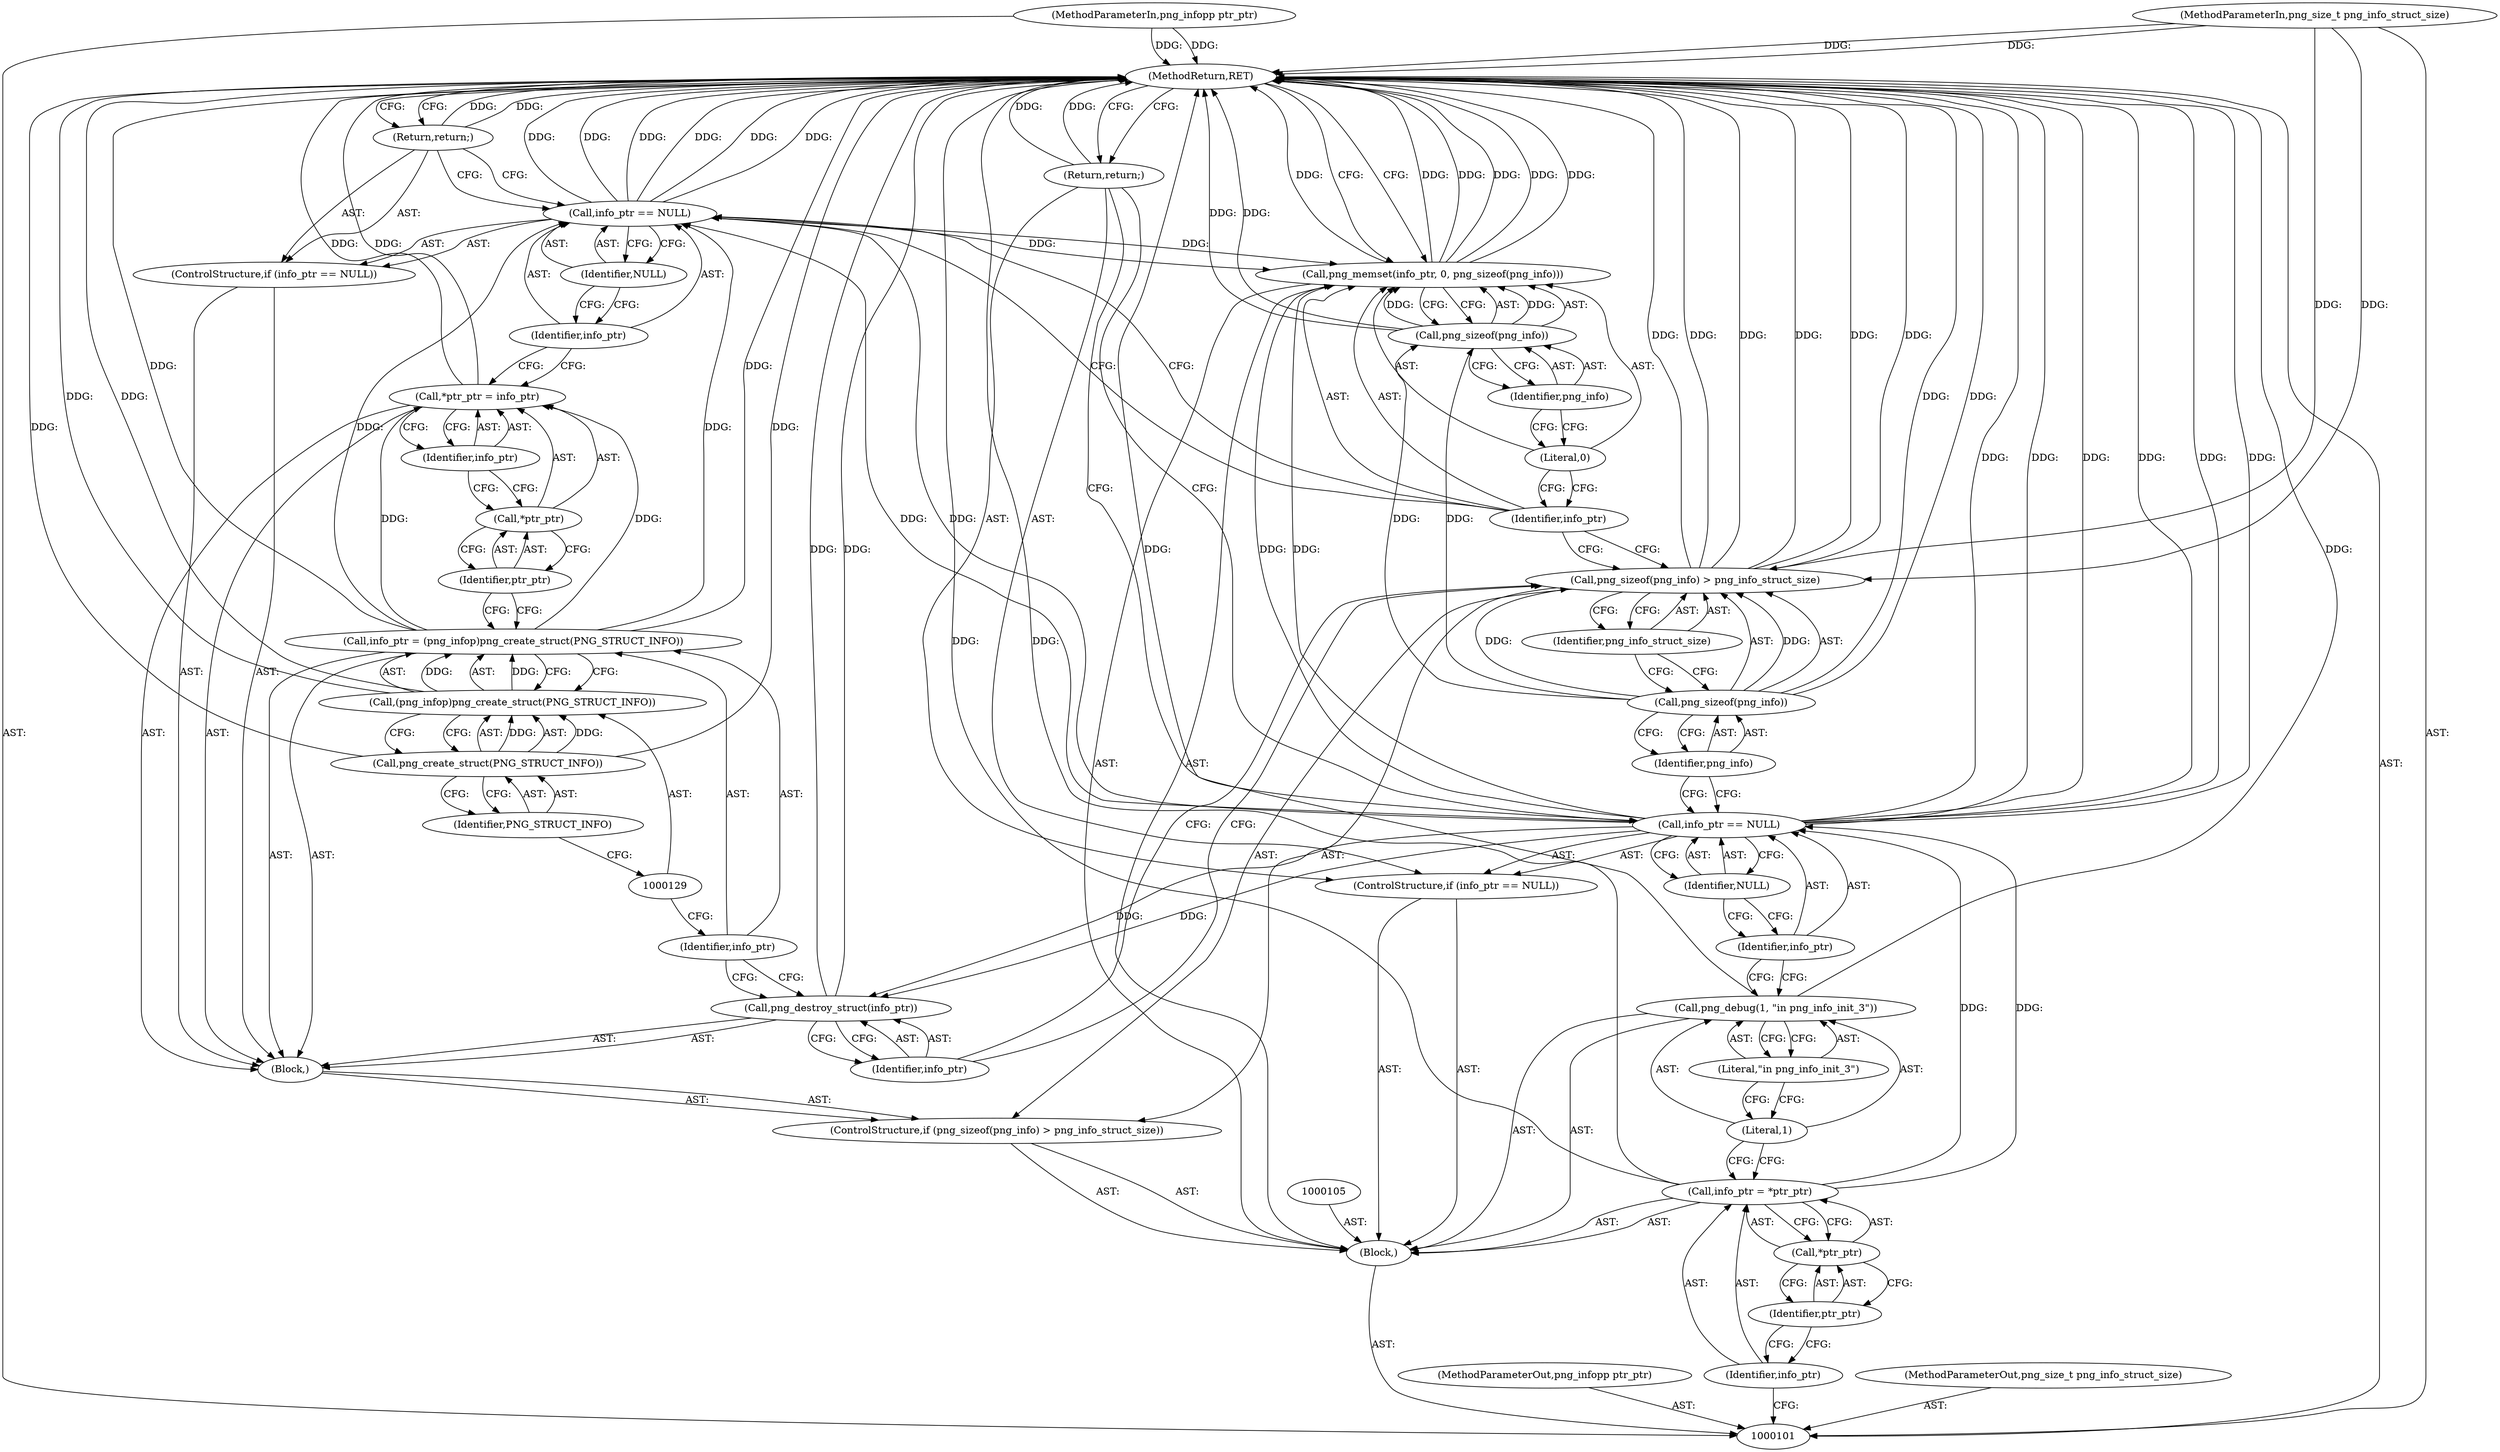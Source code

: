 digraph "0_Chrome_7f3d85b096f66870a15b37c2f40b219b2e292693_1" {
"1000146" [label="(MethodReturn,RET)"];
"1000102" [label="(MethodParameterIn,png_infopp ptr_ptr)"];
"1000202" [label="(MethodParameterOut,png_infopp ptr_ptr)"];
"1000103" [label="(MethodParameterIn,png_size_t png_info_struct_size)"];
"1000203" [label="(MethodParameterOut,png_size_t png_info_struct_size)"];
"1000121" [label="(Identifier,png_info)"];
"1000118" [label="(ControlStructure,if (png_sizeof(png_info) > png_info_struct_size))"];
"1000122" [label="(Identifier,png_info_struct_size)"];
"1000119" [label="(Call,png_sizeof(png_info) > png_info_struct_size)"];
"1000120" [label="(Call,png_sizeof(png_info))"];
"1000123" [label="(Block,)"];
"1000125" [label="(Identifier,info_ptr)"];
"1000124" [label="(Call,png_destroy_struct(info_ptr))"];
"1000128" [label="(Call,(png_infop)png_create_struct(PNG_STRUCT_INFO))"];
"1000130" [label="(Call,png_create_struct(PNG_STRUCT_INFO))"];
"1000131" [label="(Identifier,PNG_STRUCT_INFO)"];
"1000126" [label="(Call,info_ptr = (png_infop)png_create_struct(PNG_STRUCT_INFO))"];
"1000127" [label="(Identifier,info_ptr)"];
"1000135" [label="(Identifier,info_ptr)"];
"1000132" [label="(Call,*ptr_ptr = info_ptr)"];
"1000133" [label="(Call,*ptr_ptr)"];
"1000134" [label="(Identifier,ptr_ptr)"];
"1000137" [label="(Call,info_ptr == NULL)"];
"1000138" [label="(Identifier,info_ptr)"];
"1000139" [label="(Identifier,NULL)"];
"1000136" [label="(ControlStructure,if (info_ptr == NULL))"];
"1000140" [label="(Return,return;)"];
"1000104" [label="(Block,)"];
"1000142" [label="(Identifier,info_ptr)"];
"1000143" [label="(Literal,0)"];
"1000144" [label="(Call,png_sizeof(png_info))"];
"1000141" [label="(Call,png_memset(info_ptr, 0, png_sizeof(png_info)))"];
"1000145" [label="(Identifier,png_info)"];
"1000106" [label="(Call,info_ptr = *ptr_ptr)"];
"1000107" [label="(Identifier,info_ptr)"];
"1000108" [label="(Call,*ptr_ptr)"];
"1000109" [label="(Identifier,ptr_ptr)"];
"1000111" [label="(Literal,1)"];
"1000112" [label="(Literal,\"in png_info_init_3\")"];
"1000110" [label="(Call,png_debug(1, \"in png_info_init_3\"))"];
"1000116" [label="(Identifier,NULL)"];
"1000113" [label="(ControlStructure,if (info_ptr == NULL))"];
"1000114" [label="(Call,info_ptr == NULL)"];
"1000115" [label="(Identifier,info_ptr)"];
"1000117" [label="(Return,return;)"];
"1000146" -> "1000101"  [label="AST: "];
"1000146" -> "1000117"  [label="CFG: "];
"1000146" -> "1000140"  [label="CFG: "];
"1000146" -> "1000141"  [label="CFG: "];
"1000117" -> "1000146"  [label="DDG: "];
"1000141" -> "1000146"  [label="DDG: "];
"1000141" -> "1000146"  [label="DDG: "];
"1000141" -> "1000146"  [label="DDG: "];
"1000106" -> "1000146"  [label="DDG: "];
"1000114" -> "1000146"  [label="DDG: "];
"1000114" -> "1000146"  [label="DDG: "];
"1000114" -> "1000146"  [label="DDG: "];
"1000119" -> "1000146"  [label="DDG: "];
"1000119" -> "1000146"  [label="DDG: "];
"1000119" -> "1000146"  [label="DDG: "];
"1000128" -> "1000146"  [label="DDG: "];
"1000137" -> "1000146"  [label="DDG: "];
"1000137" -> "1000146"  [label="DDG: "];
"1000137" -> "1000146"  [label="DDG: "];
"1000103" -> "1000146"  [label="DDG: "];
"1000120" -> "1000146"  [label="DDG: "];
"1000132" -> "1000146"  [label="DDG: "];
"1000102" -> "1000146"  [label="DDG: "];
"1000110" -> "1000146"  [label="DDG: "];
"1000144" -> "1000146"  [label="DDG: "];
"1000126" -> "1000146"  [label="DDG: "];
"1000130" -> "1000146"  [label="DDG: "];
"1000124" -> "1000146"  [label="DDG: "];
"1000140" -> "1000146"  [label="DDG: "];
"1000102" -> "1000101"  [label="AST: "];
"1000102" -> "1000146"  [label="DDG: "];
"1000202" -> "1000101"  [label="AST: "];
"1000103" -> "1000101"  [label="AST: "];
"1000103" -> "1000146"  [label="DDG: "];
"1000103" -> "1000119"  [label="DDG: "];
"1000203" -> "1000101"  [label="AST: "];
"1000121" -> "1000120"  [label="AST: "];
"1000121" -> "1000114"  [label="CFG: "];
"1000120" -> "1000121"  [label="CFG: "];
"1000118" -> "1000104"  [label="AST: "];
"1000119" -> "1000118"  [label="AST: "];
"1000123" -> "1000118"  [label="AST: "];
"1000122" -> "1000119"  [label="AST: "];
"1000122" -> "1000120"  [label="CFG: "];
"1000119" -> "1000122"  [label="CFG: "];
"1000119" -> "1000118"  [label="AST: "];
"1000119" -> "1000122"  [label="CFG: "];
"1000120" -> "1000119"  [label="AST: "];
"1000122" -> "1000119"  [label="AST: "];
"1000125" -> "1000119"  [label="CFG: "];
"1000142" -> "1000119"  [label="CFG: "];
"1000119" -> "1000146"  [label="DDG: "];
"1000119" -> "1000146"  [label="DDG: "];
"1000119" -> "1000146"  [label="DDG: "];
"1000120" -> "1000119"  [label="DDG: "];
"1000103" -> "1000119"  [label="DDG: "];
"1000120" -> "1000119"  [label="AST: "];
"1000120" -> "1000121"  [label="CFG: "];
"1000121" -> "1000120"  [label="AST: "];
"1000122" -> "1000120"  [label="CFG: "];
"1000120" -> "1000146"  [label="DDG: "];
"1000120" -> "1000119"  [label="DDG: "];
"1000120" -> "1000144"  [label="DDG: "];
"1000123" -> "1000118"  [label="AST: "];
"1000124" -> "1000123"  [label="AST: "];
"1000126" -> "1000123"  [label="AST: "];
"1000132" -> "1000123"  [label="AST: "];
"1000136" -> "1000123"  [label="AST: "];
"1000125" -> "1000124"  [label="AST: "];
"1000125" -> "1000119"  [label="CFG: "];
"1000124" -> "1000125"  [label="CFG: "];
"1000124" -> "1000123"  [label="AST: "];
"1000124" -> "1000125"  [label="CFG: "];
"1000125" -> "1000124"  [label="AST: "];
"1000127" -> "1000124"  [label="CFG: "];
"1000124" -> "1000146"  [label="DDG: "];
"1000114" -> "1000124"  [label="DDG: "];
"1000128" -> "1000126"  [label="AST: "];
"1000128" -> "1000130"  [label="CFG: "];
"1000129" -> "1000128"  [label="AST: "];
"1000130" -> "1000128"  [label="AST: "];
"1000126" -> "1000128"  [label="CFG: "];
"1000128" -> "1000146"  [label="DDG: "];
"1000128" -> "1000126"  [label="DDG: "];
"1000130" -> "1000128"  [label="DDG: "];
"1000130" -> "1000128"  [label="AST: "];
"1000130" -> "1000131"  [label="CFG: "];
"1000131" -> "1000130"  [label="AST: "];
"1000128" -> "1000130"  [label="CFG: "];
"1000130" -> "1000146"  [label="DDG: "];
"1000130" -> "1000128"  [label="DDG: "];
"1000131" -> "1000130"  [label="AST: "];
"1000131" -> "1000129"  [label="CFG: "];
"1000130" -> "1000131"  [label="CFG: "];
"1000126" -> "1000123"  [label="AST: "];
"1000126" -> "1000128"  [label="CFG: "];
"1000127" -> "1000126"  [label="AST: "];
"1000128" -> "1000126"  [label="AST: "];
"1000134" -> "1000126"  [label="CFG: "];
"1000126" -> "1000146"  [label="DDG: "];
"1000128" -> "1000126"  [label="DDG: "];
"1000126" -> "1000132"  [label="DDG: "];
"1000126" -> "1000137"  [label="DDG: "];
"1000127" -> "1000126"  [label="AST: "];
"1000127" -> "1000124"  [label="CFG: "];
"1000129" -> "1000127"  [label="CFG: "];
"1000135" -> "1000132"  [label="AST: "];
"1000135" -> "1000133"  [label="CFG: "];
"1000132" -> "1000135"  [label="CFG: "];
"1000132" -> "1000123"  [label="AST: "];
"1000132" -> "1000135"  [label="CFG: "];
"1000133" -> "1000132"  [label="AST: "];
"1000135" -> "1000132"  [label="AST: "];
"1000138" -> "1000132"  [label="CFG: "];
"1000132" -> "1000146"  [label="DDG: "];
"1000126" -> "1000132"  [label="DDG: "];
"1000133" -> "1000132"  [label="AST: "];
"1000133" -> "1000134"  [label="CFG: "];
"1000134" -> "1000133"  [label="AST: "];
"1000135" -> "1000133"  [label="CFG: "];
"1000134" -> "1000133"  [label="AST: "];
"1000134" -> "1000126"  [label="CFG: "];
"1000133" -> "1000134"  [label="CFG: "];
"1000137" -> "1000136"  [label="AST: "];
"1000137" -> "1000139"  [label="CFG: "];
"1000138" -> "1000137"  [label="AST: "];
"1000139" -> "1000137"  [label="AST: "];
"1000140" -> "1000137"  [label="CFG: "];
"1000142" -> "1000137"  [label="CFG: "];
"1000137" -> "1000146"  [label="DDG: "];
"1000137" -> "1000146"  [label="DDG: "];
"1000137" -> "1000146"  [label="DDG: "];
"1000126" -> "1000137"  [label="DDG: "];
"1000114" -> "1000137"  [label="DDG: "];
"1000137" -> "1000141"  [label="DDG: "];
"1000138" -> "1000137"  [label="AST: "];
"1000138" -> "1000132"  [label="CFG: "];
"1000139" -> "1000138"  [label="CFG: "];
"1000139" -> "1000137"  [label="AST: "];
"1000139" -> "1000138"  [label="CFG: "];
"1000137" -> "1000139"  [label="CFG: "];
"1000136" -> "1000123"  [label="AST: "];
"1000137" -> "1000136"  [label="AST: "];
"1000140" -> "1000136"  [label="AST: "];
"1000140" -> "1000136"  [label="AST: "];
"1000140" -> "1000137"  [label="CFG: "];
"1000146" -> "1000140"  [label="CFG: "];
"1000140" -> "1000146"  [label="DDG: "];
"1000104" -> "1000101"  [label="AST: "];
"1000105" -> "1000104"  [label="AST: "];
"1000106" -> "1000104"  [label="AST: "];
"1000110" -> "1000104"  [label="AST: "];
"1000113" -> "1000104"  [label="AST: "];
"1000118" -> "1000104"  [label="AST: "];
"1000141" -> "1000104"  [label="AST: "];
"1000142" -> "1000141"  [label="AST: "];
"1000142" -> "1000137"  [label="CFG: "];
"1000142" -> "1000119"  [label="CFG: "];
"1000143" -> "1000142"  [label="CFG: "];
"1000143" -> "1000141"  [label="AST: "];
"1000143" -> "1000142"  [label="CFG: "];
"1000145" -> "1000143"  [label="CFG: "];
"1000144" -> "1000141"  [label="AST: "];
"1000144" -> "1000145"  [label="CFG: "];
"1000145" -> "1000144"  [label="AST: "];
"1000141" -> "1000144"  [label="CFG: "];
"1000144" -> "1000146"  [label="DDG: "];
"1000144" -> "1000141"  [label="DDG: "];
"1000120" -> "1000144"  [label="DDG: "];
"1000141" -> "1000104"  [label="AST: "];
"1000141" -> "1000144"  [label="CFG: "];
"1000142" -> "1000141"  [label="AST: "];
"1000143" -> "1000141"  [label="AST: "];
"1000144" -> "1000141"  [label="AST: "];
"1000146" -> "1000141"  [label="CFG: "];
"1000141" -> "1000146"  [label="DDG: "];
"1000141" -> "1000146"  [label="DDG: "];
"1000141" -> "1000146"  [label="DDG: "];
"1000114" -> "1000141"  [label="DDG: "];
"1000137" -> "1000141"  [label="DDG: "];
"1000144" -> "1000141"  [label="DDG: "];
"1000145" -> "1000144"  [label="AST: "];
"1000145" -> "1000143"  [label="CFG: "];
"1000144" -> "1000145"  [label="CFG: "];
"1000106" -> "1000104"  [label="AST: "];
"1000106" -> "1000108"  [label="CFG: "];
"1000107" -> "1000106"  [label="AST: "];
"1000108" -> "1000106"  [label="AST: "];
"1000111" -> "1000106"  [label="CFG: "];
"1000106" -> "1000146"  [label="DDG: "];
"1000106" -> "1000114"  [label="DDG: "];
"1000107" -> "1000106"  [label="AST: "];
"1000107" -> "1000101"  [label="CFG: "];
"1000109" -> "1000107"  [label="CFG: "];
"1000108" -> "1000106"  [label="AST: "];
"1000108" -> "1000109"  [label="CFG: "];
"1000109" -> "1000108"  [label="AST: "];
"1000106" -> "1000108"  [label="CFG: "];
"1000109" -> "1000108"  [label="AST: "];
"1000109" -> "1000107"  [label="CFG: "];
"1000108" -> "1000109"  [label="CFG: "];
"1000111" -> "1000110"  [label="AST: "];
"1000111" -> "1000106"  [label="CFG: "];
"1000112" -> "1000111"  [label="CFG: "];
"1000112" -> "1000110"  [label="AST: "];
"1000112" -> "1000111"  [label="CFG: "];
"1000110" -> "1000112"  [label="CFG: "];
"1000110" -> "1000104"  [label="AST: "];
"1000110" -> "1000112"  [label="CFG: "];
"1000111" -> "1000110"  [label="AST: "];
"1000112" -> "1000110"  [label="AST: "];
"1000115" -> "1000110"  [label="CFG: "];
"1000110" -> "1000146"  [label="DDG: "];
"1000116" -> "1000114"  [label="AST: "];
"1000116" -> "1000115"  [label="CFG: "];
"1000114" -> "1000116"  [label="CFG: "];
"1000113" -> "1000104"  [label="AST: "];
"1000114" -> "1000113"  [label="AST: "];
"1000117" -> "1000113"  [label="AST: "];
"1000114" -> "1000113"  [label="AST: "];
"1000114" -> "1000116"  [label="CFG: "];
"1000115" -> "1000114"  [label="AST: "];
"1000116" -> "1000114"  [label="AST: "];
"1000117" -> "1000114"  [label="CFG: "];
"1000121" -> "1000114"  [label="CFG: "];
"1000114" -> "1000146"  [label="DDG: "];
"1000114" -> "1000146"  [label="DDG: "];
"1000114" -> "1000146"  [label="DDG: "];
"1000106" -> "1000114"  [label="DDG: "];
"1000114" -> "1000124"  [label="DDG: "];
"1000114" -> "1000137"  [label="DDG: "];
"1000114" -> "1000141"  [label="DDG: "];
"1000115" -> "1000114"  [label="AST: "];
"1000115" -> "1000110"  [label="CFG: "];
"1000116" -> "1000115"  [label="CFG: "];
"1000117" -> "1000113"  [label="AST: "];
"1000117" -> "1000114"  [label="CFG: "];
"1000146" -> "1000117"  [label="CFG: "];
"1000117" -> "1000146"  [label="DDG: "];
}
